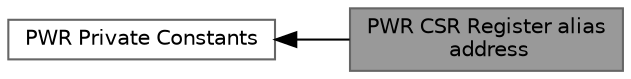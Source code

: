 digraph "PWR CSR Register alias address"
{
 // LATEX_PDF_SIZE
  bgcolor="transparent";
  edge [fontname=Helvetica,fontsize=10,labelfontname=Helvetica,labelfontsize=10];
  node [fontname=Helvetica,fontsize=10,shape=box,height=0.2,width=0.4];
  rankdir=LR;
  Node1 [id="Node000001",label="PWR CSR Register alias\l address",height=0.2,width=0.4,color="gray40", fillcolor="grey60", style="filled", fontcolor="black",tooltip=" "];
  Node2 [id="Node000002",label="PWR Private Constants",height=0.2,width=0.4,color="grey40", fillcolor="white", style="filled",URL="$group__PWR__Private__Constants.html",tooltip=" "];
  Node2->Node1 [shape=plaintext, dir="back", style="solid"];
}
